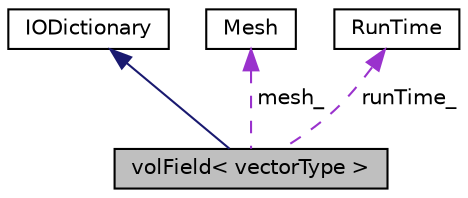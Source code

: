 digraph "volField&lt; vectorType &gt;"
{
 // LATEX_PDF_SIZE
  bgcolor="transparent";
  edge [fontname="Helvetica",fontsize="10",labelfontname="Helvetica",labelfontsize="10"];
  node [fontname="Helvetica",fontsize="10",shape=record];
  Node1 [label="volField\< vectorType \>",height=0.2,width=0.4,color="black", fillcolor="grey75", style="filled", fontcolor="black",tooltip=" "];
  Node2 -> Node1 [dir="back",color="midnightblue",fontsize="10",style="solid",fontname="Helvetica"];
  Node2 [label="IODictionary",height=0.2,width=0.4,color="black",URL="$classIODictionary.html",tooltip=" "];
  Node3 -> Node1 [dir="back",color="darkorchid3",fontsize="10",style="dashed",label=" mesh_" ,fontname="Helvetica"];
  Node3 [label="Mesh",height=0.2,width=0.4,color="black",URL="$classMesh.html",tooltip=" "];
  Node4 -> Node1 [dir="back",color="darkorchid3",fontsize="10",style="dashed",label=" runTime_" ,fontname="Helvetica"];
  Node4 [label="RunTime",height=0.2,width=0.4,color="black",URL="$classRunTime.html",tooltip=" "];
}
